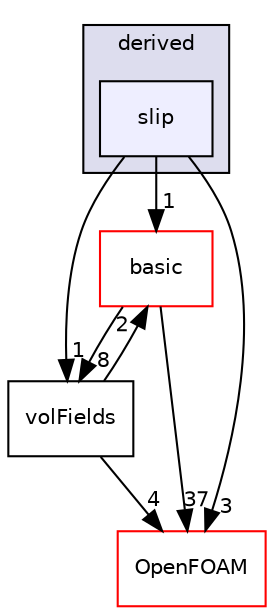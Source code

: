 digraph "src/finiteVolume/fields/fvPatchFields/derived/slip" {
  bgcolor=transparent;
  compound=true
  node [ fontsize="10", fontname="Helvetica"];
  edge [ labelfontsize="10", labelfontname="Helvetica"];
  subgraph clusterdir_ece9aa6b5af9a7776a75b0c1993b0910 {
    graph [ bgcolor="#ddddee", pencolor="black", label="derived" fontname="Helvetica", fontsize="10", URL="dir_ece9aa6b5af9a7776a75b0c1993b0910.html"]
  dir_4d6e02f517a59c1549188f34c7e21473 [shape=box, label="slip", style="filled", fillcolor="#eeeeff", pencolor="black", URL="dir_4d6e02f517a59c1549188f34c7e21473.html"];
  }
  dir_546b14c9025d30bb5b92fa069dbdd82c [shape=box label="basic" color="red" URL="dir_546b14c9025d30bb5b92fa069dbdd82c.html"];
  dir_bd8bf7fa65467c460a50eacc456ce356 [shape=box label="volFields" URL="dir_bd8bf7fa65467c460a50eacc456ce356.html"];
  dir_c5473ff19b20e6ec4dfe5c310b3778a8 [shape=box label="OpenFOAM" color="red" URL="dir_c5473ff19b20e6ec4dfe5c310b3778a8.html"];
  dir_546b14c9025d30bb5b92fa069dbdd82c->dir_bd8bf7fa65467c460a50eacc456ce356 [headlabel="8", labeldistance=1.5 headhref="dir_000936_001058.html"];
  dir_546b14c9025d30bb5b92fa069dbdd82c->dir_c5473ff19b20e6ec4dfe5c310b3778a8 [headlabel="37", labeldistance=1.5 headhref="dir_000936_001892.html"];
  dir_bd8bf7fa65467c460a50eacc456ce356->dir_546b14c9025d30bb5b92fa069dbdd82c [headlabel="2", labeldistance=1.5 headhref="dir_001058_000936.html"];
  dir_bd8bf7fa65467c460a50eacc456ce356->dir_c5473ff19b20e6ec4dfe5c310b3778a8 [headlabel="4", labeldistance=1.5 headhref="dir_001058_001892.html"];
  dir_4d6e02f517a59c1549188f34c7e21473->dir_546b14c9025d30bb5b92fa069dbdd82c [headlabel="1", labeldistance=1.5 headhref="dir_001014_000936.html"];
  dir_4d6e02f517a59c1549188f34c7e21473->dir_bd8bf7fa65467c460a50eacc456ce356 [headlabel="1", labeldistance=1.5 headhref="dir_001014_001058.html"];
  dir_4d6e02f517a59c1549188f34c7e21473->dir_c5473ff19b20e6ec4dfe5c310b3778a8 [headlabel="3", labeldistance=1.5 headhref="dir_001014_001892.html"];
}
